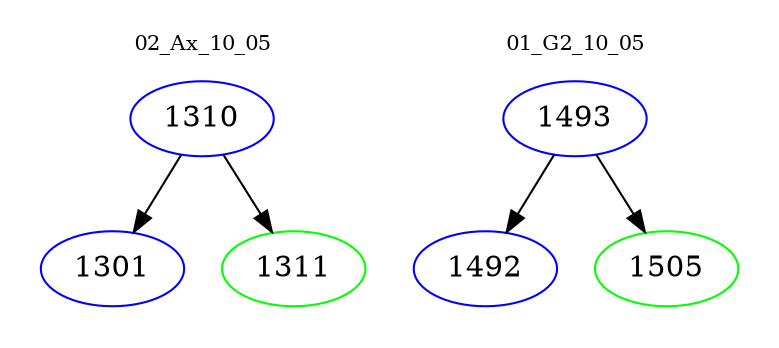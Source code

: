 digraph{
subgraph cluster_0 {
color = white
label = "02_Ax_10_05";
fontsize=10;
T0_1310 [label="1310", color="blue"]
T0_1310 -> T0_1301 [color="black"]
T0_1301 [label="1301", color="blue"]
T0_1310 -> T0_1311 [color="black"]
T0_1311 [label="1311", color="green"]
}
subgraph cluster_1 {
color = white
label = "01_G2_10_05";
fontsize=10;
T1_1493 [label="1493", color="blue"]
T1_1493 -> T1_1492 [color="black"]
T1_1492 [label="1492", color="blue"]
T1_1493 -> T1_1505 [color="black"]
T1_1505 [label="1505", color="green"]
}
}
